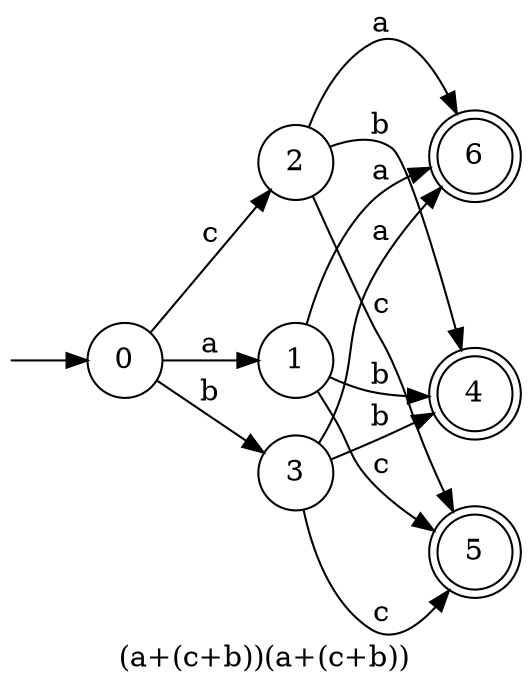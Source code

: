 digraph finite_state_machine {
  rankdir=LR;  
  size="8,5"  label="(a+(c+b))(a+(c+b))"  node [shape = doublecircle]; "6" "5" "4";
  node [shape = circle];
  __I__ [label="", style=invis, width=0]
  __I__ -> "0"
  "0" -> "1" [label = a];
  "0" -> "2" [label = c];
  "0" -> "3" [label = b];
  "1" -> "6" [label = a];
  "1" -> "5" [label = c];
  "1" -> "4" [label = b];
  "2" -> "6" [label = a];
  "2" -> "5" [label = c];
  "2" -> "4" [label = b];
  "3" -> "6" [label = a];
  "3" -> "5" [label = c];
  "3" -> "4" [label = b];
}
